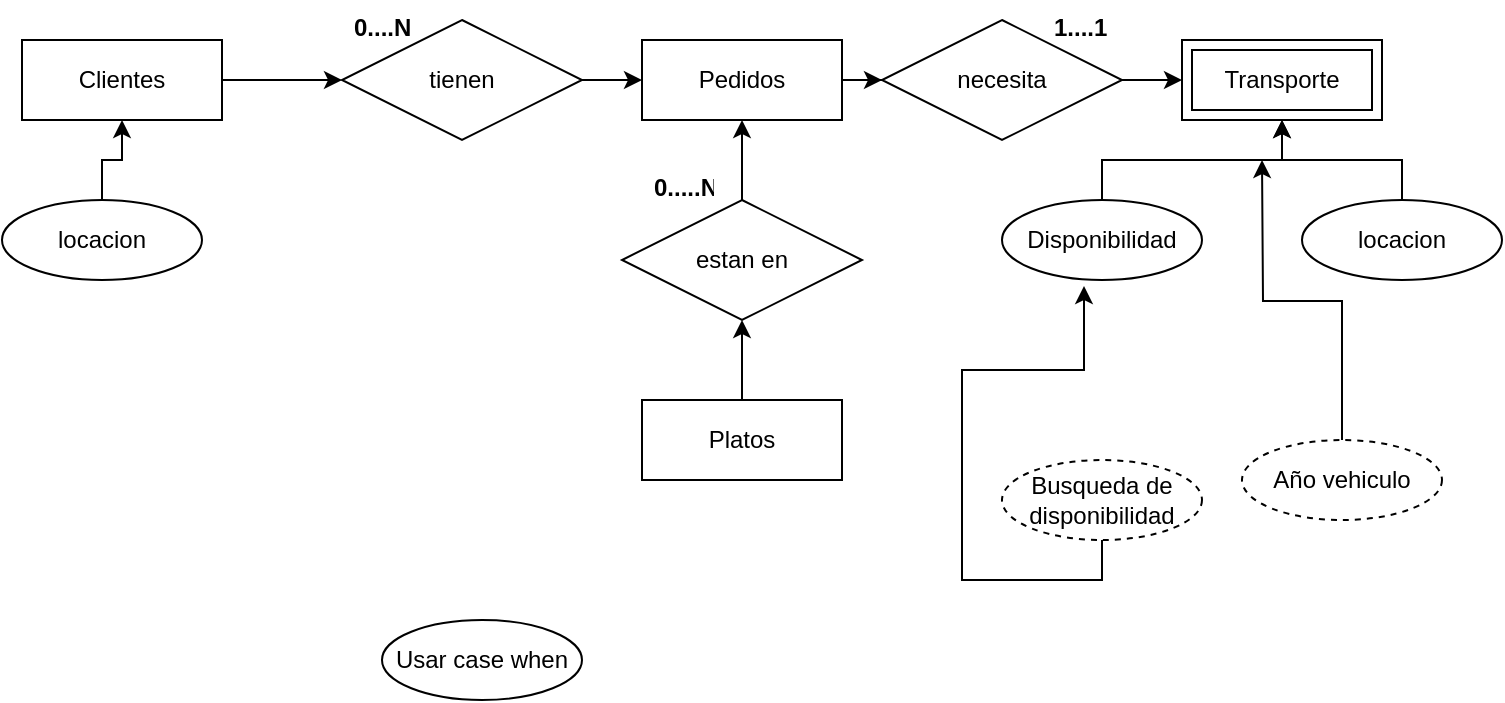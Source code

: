 <mxfile version="24.7.7">
  <diagram id="R2lEEEUBdFMjLlhIrx00" name="Page-1">
    <mxGraphModel dx="1114" dy="566" grid="1" gridSize="10" guides="1" tooltips="1" connect="1" arrows="1" fold="1" page="1" pageScale="1" pageWidth="850" pageHeight="1100" math="0" shadow="0" extFonts="Permanent Marker^https://fonts.googleapis.com/css?family=Permanent+Marker">
      <root>
        <mxCell id="0" />
        <mxCell id="1" parent="0" />
        <mxCell id="fpitfX9aMTvcMxyNjS5X-19" style="edgeStyle=orthogonalEdgeStyle;rounded=0;orthogonalLoop=1;jettySize=auto;html=1;entryX=0;entryY=0.5;entryDx=0;entryDy=0;" edge="1" parent="1" source="fpitfX9aMTvcMxyNjS5X-2" target="fpitfX9aMTvcMxyNjS5X-18">
          <mxGeometry relative="1" as="geometry" />
        </mxCell>
        <mxCell id="fpitfX9aMTvcMxyNjS5X-2" value="Pedidos" style="whiteSpace=wrap;html=1;align=center;" vertex="1" parent="1">
          <mxGeometry x="410" y="80" width="100" height="40" as="geometry" />
        </mxCell>
        <mxCell id="fpitfX9aMTvcMxyNjS5X-9" style="edgeStyle=orthogonalEdgeStyle;rounded=0;orthogonalLoop=1;jettySize=auto;html=1;entryX=0;entryY=0.5;entryDx=0;entryDy=0;" edge="1" parent="1" source="fpitfX9aMTvcMxyNjS5X-3" target="fpitfX9aMTvcMxyNjS5X-8">
          <mxGeometry relative="1" as="geometry" />
        </mxCell>
        <mxCell id="fpitfX9aMTvcMxyNjS5X-3" value="Clientes" style="whiteSpace=wrap;html=1;align=center;" vertex="1" parent="1">
          <mxGeometry x="100" y="80" width="100" height="40" as="geometry" />
        </mxCell>
        <mxCell id="fpitfX9aMTvcMxyNjS5X-12" style="edgeStyle=orthogonalEdgeStyle;rounded=0;orthogonalLoop=1;jettySize=auto;html=1;entryX=0.5;entryY=1;entryDx=0;entryDy=0;" edge="1" parent="1" source="fpitfX9aMTvcMxyNjS5X-4" target="fpitfX9aMTvcMxyNjS5X-11">
          <mxGeometry relative="1" as="geometry" />
        </mxCell>
        <mxCell id="fpitfX9aMTvcMxyNjS5X-4" value="Platos" style="whiteSpace=wrap;html=1;align=center;" vertex="1" parent="1">
          <mxGeometry x="410" y="260" width="100" height="40" as="geometry" />
        </mxCell>
        <mxCell id="fpitfX9aMTvcMxyNjS5X-6" value="Transporte" style="shape=ext;margin=3;double=1;whiteSpace=wrap;html=1;align=center;" vertex="1" parent="1">
          <mxGeometry x="680" y="80" width="100" height="40" as="geometry" />
        </mxCell>
        <mxCell id="fpitfX9aMTvcMxyNjS5X-10" value="" style="edgeStyle=orthogonalEdgeStyle;rounded=0;orthogonalLoop=1;jettySize=auto;html=1;" edge="1" parent="1" source="fpitfX9aMTvcMxyNjS5X-8" target="fpitfX9aMTvcMxyNjS5X-2">
          <mxGeometry relative="1" as="geometry" />
        </mxCell>
        <mxCell id="fpitfX9aMTvcMxyNjS5X-8" value="tienen" style="shape=rhombus;perimeter=rhombusPerimeter;whiteSpace=wrap;html=1;align=center;" vertex="1" parent="1">
          <mxGeometry x="260" y="70" width="120" height="60" as="geometry" />
        </mxCell>
        <mxCell id="fpitfX9aMTvcMxyNjS5X-13" style="edgeStyle=orthogonalEdgeStyle;rounded=0;orthogonalLoop=1;jettySize=auto;html=1;entryX=0.5;entryY=1;entryDx=0;entryDy=0;" edge="1" parent="1" source="fpitfX9aMTvcMxyNjS5X-11" target="fpitfX9aMTvcMxyNjS5X-2">
          <mxGeometry relative="1" as="geometry" />
        </mxCell>
        <mxCell id="fpitfX9aMTvcMxyNjS5X-11" value="estan en" style="shape=rhombus;perimeter=rhombusPerimeter;whiteSpace=wrap;html=1;align=center;" vertex="1" parent="1">
          <mxGeometry x="400" y="160" width="120" height="60" as="geometry" />
        </mxCell>
        <mxCell id="fpitfX9aMTvcMxyNjS5X-14" value="&lt;b&gt;0.....N&lt;/b&gt;" style="text;strokeColor=none;fillColor=none;spacingLeft=4;spacingRight=4;overflow=hidden;rotatable=0;points=[[0,0.5],[1,0.5]];portConstraint=eastwest;fontSize=12;whiteSpace=wrap;html=1;" vertex="1" parent="1">
          <mxGeometry x="410" y="140" width="40" height="30" as="geometry" />
        </mxCell>
        <mxCell id="fpitfX9aMTvcMxyNjS5X-15" value="&lt;b&gt;0....N&lt;/b&gt;" style="text;strokeColor=none;fillColor=none;spacingLeft=4;spacingRight=4;overflow=hidden;rotatable=0;points=[[0,0.5],[1,0.5]];portConstraint=eastwest;fontSize=12;whiteSpace=wrap;html=1;" vertex="1" parent="1">
          <mxGeometry x="260" y="60" width="40" height="30" as="geometry" />
        </mxCell>
        <mxCell id="fpitfX9aMTvcMxyNjS5X-20" value="" style="edgeStyle=orthogonalEdgeStyle;rounded=0;orthogonalLoop=1;jettySize=auto;html=1;" edge="1" parent="1" source="fpitfX9aMTvcMxyNjS5X-18" target="fpitfX9aMTvcMxyNjS5X-6">
          <mxGeometry relative="1" as="geometry" />
        </mxCell>
        <mxCell id="fpitfX9aMTvcMxyNjS5X-18" value="necesita" style="shape=rhombus;perimeter=rhombusPerimeter;whiteSpace=wrap;html=1;align=center;" vertex="1" parent="1">
          <mxGeometry x="530" y="70" width="120" height="60" as="geometry" />
        </mxCell>
        <mxCell id="fpitfX9aMTvcMxyNjS5X-21" value="&lt;b&gt;1....1&lt;/b&gt;" style="text;strokeColor=none;fillColor=none;spacingLeft=4;spacingRight=4;overflow=hidden;rotatable=0;points=[[0,0.5],[1,0.5]];portConstraint=eastwest;fontSize=12;whiteSpace=wrap;html=1;" vertex="1" parent="1">
          <mxGeometry x="610" y="60" width="40" height="30" as="geometry" />
        </mxCell>
        <mxCell id="fpitfX9aMTvcMxyNjS5X-23" value="" style="edgeStyle=orthogonalEdgeStyle;rounded=0;orthogonalLoop=1;jettySize=auto;html=1;" edge="1" parent="1" source="fpitfX9aMTvcMxyNjS5X-22" target="fpitfX9aMTvcMxyNjS5X-6">
          <mxGeometry relative="1" as="geometry" />
        </mxCell>
        <mxCell id="fpitfX9aMTvcMxyNjS5X-22" value="Disponibilidad" style="ellipse;whiteSpace=wrap;html=1;align=center;" vertex="1" parent="1">
          <mxGeometry x="590" y="160" width="100" height="40" as="geometry" />
        </mxCell>
        <mxCell id="fpitfX9aMTvcMxyNjS5X-25" value="" style="edgeStyle=orthogonalEdgeStyle;rounded=0;orthogonalLoop=1;jettySize=auto;html=1;" edge="1" parent="1" source="fpitfX9aMTvcMxyNjS5X-24" target="fpitfX9aMTvcMxyNjS5X-3">
          <mxGeometry relative="1" as="geometry" />
        </mxCell>
        <mxCell id="fpitfX9aMTvcMxyNjS5X-24" value="locacion" style="ellipse;whiteSpace=wrap;html=1;align=center;" vertex="1" parent="1">
          <mxGeometry x="90" y="160" width="100" height="40" as="geometry" />
        </mxCell>
        <mxCell id="fpitfX9aMTvcMxyNjS5X-27" value="" style="edgeStyle=orthogonalEdgeStyle;rounded=0;orthogonalLoop=1;jettySize=auto;html=1;" edge="1" parent="1" source="fpitfX9aMTvcMxyNjS5X-26" target="fpitfX9aMTvcMxyNjS5X-6">
          <mxGeometry relative="1" as="geometry" />
        </mxCell>
        <mxCell id="fpitfX9aMTvcMxyNjS5X-26" value="locacion" style="ellipse;whiteSpace=wrap;html=1;align=center;" vertex="1" parent="1">
          <mxGeometry x="740" y="160" width="100" height="40" as="geometry" />
        </mxCell>
        <mxCell id="fpitfX9aMTvcMxyNjS5X-29" style="edgeStyle=orthogonalEdgeStyle;rounded=0;orthogonalLoop=1;jettySize=auto;html=1;exitX=0.5;exitY=1;exitDx=0;exitDy=0;entryX=0.41;entryY=1.075;entryDx=0;entryDy=0;entryPerimeter=0;" edge="1" parent="1" source="fpitfX9aMTvcMxyNjS5X-28" target="fpitfX9aMTvcMxyNjS5X-22">
          <mxGeometry relative="1" as="geometry">
            <mxPoint x="630" y="270" as="targetPoint" />
          </mxGeometry>
        </mxCell>
        <mxCell id="fpitfX9aMTvcMxyNjS5X-28" value="Busqueda de disponibilidad" style="ellipse;whiteSpace=wrap;html=1;align=center;dashed=1;" vertex="1" parent="1">
          <mxGeometry x="590" y="290" width="100" height="40" as="geometry" />
        </mxCell>
        <mxCell id="fpitfX9aMTvcMxyNjS5X-31" style="edgeStyle=orthogonalEdgeStyle;rounded=0;orthogonalLoop=1;jettySize=auto;html=1;" edge="1" parent="1" source="fpitfX9aMTvcMxyNjS5X-30">
          <mxGeometry relative="1" as="geometry">
            <mxPoint x="720" y="140" as="targetPoint" />
          </mxGeometry>
        </mxCell>
        <mxCell id="fpitfX9aMTvcMxyNjS5X-30" value="Año vehiculo" style="ellipse;whiteSpace=wrap;html=1;align=center;dashed=1;" vertex="1" parent="1">
          <mxGeometry x="710" y="280" width="100" height="40" as="geometry" />
        </mxCell>
        <mxCell id="fpitfX9aMTvcMxyNjS5X-32" value="Usar case when" style="ellipse;whiteSpace=wrap;html=1;align=center;" vertex="1" parent="1">
          <mxGeometry x="280" y="370" width="100" height="40" as="geometry" />
        </mxCell>
      </root>
    </mxGraphModel>
  </diagram>
</mxfile>
